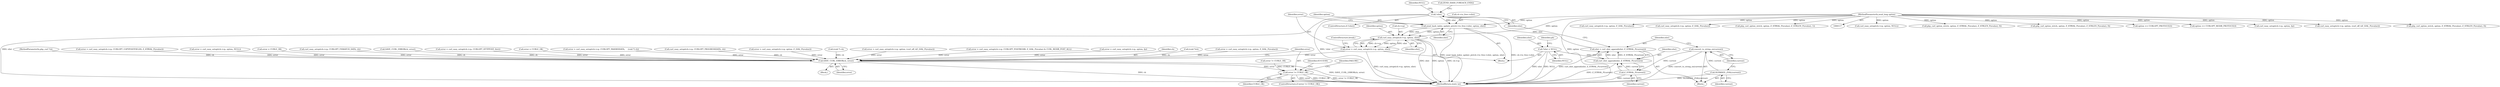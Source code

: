 digraph "0_php_124fb22a13fafa3648e4e15b4f207c7096d8155e@API" {
"1000950" [label="(Call,zend_hash_index_update_ptr(ch->to_free->slist, option, slist))"];
"1000119" [label="(MethodParameterIn,zend_long option)"];
"1000940" [label="(Call,!slist)"];
"1000933" [label="(Call,slist = curl_slist_append(slist, Z_STRVAL_P(current)))"];
"1000935" [label="(Call,curl_slist_append(slist, Z_STRVAL_P(current)))"];
"1000863" [label="(Call,*slist = NULL)"];
"1000937" [label="(Call,Z_STRVAL_P(current))"];
"1000931" [label="(Call,convert_to_string_ex(current))"];
"1000929" [label="(Call,SEPARATE_ZVAL(current))"];
"1000960" [label="(Call,curl_easy_setopt(ch->cp, option, slist))"];
"1000958" [label="(Call,error = curl_easy_setopt(ch->cp, option, slist))"];
"1001913" [label="(Call,SAVE_CURL_ERROR(ch, error))"];
"1001917" [label="(Call,error != CURLE_OK)"];
"1000951" [label="(Call,ch->to_free->slist)"];
"1000121" [label="(Block,)"];
"1000964" [label="(Identifier,option)"];
"1001913" [label="(Call,SAVE_CURL_ERROR(ch, error))"];
"1000863" [label="(Call,*slist = NULL)"];
"1001690" [label="(Call,error = curl_easy_setopt(ch->cp, CURLOPT_POSTREDIR, Z_LVAL_P(zvalue) & CURL_REDIR_POST_ALL))"];
"1001916" [label="(ControlStructure,if (error != CURLE_OK))"];
"1000938" [label="(Identifier,current)"];
"1000928" [label="(Block,)"];
"1001468" [label="(Call,curl_easy_setopt(ch->cp, CURLOPT_PROGRESSDATA, ch))"];
"1000859" [label="(Block,)"];
"1001401" [label="(Call,error != CURLE_OK)"];
"1000950" [label="(Call,zend_hash_index_update_ptr(ch->to_free->slist, option, slist))"];
"1000340" [label="(Call,curl_easy_setopt(ch->cp, option, NULL))"];
"1000992" [label="(Call,error = curl_easy_setopt(ch->cp, option, Z_LVAL_P(zvalue)))"];
"1000865" [label="(Identifier,NULL)"];
"1000937" [label="(Call,Z_STRVAL_P(current))"];
"1001733" [label="(Call,(void *) ch)"];
"1001675" [label="(Call,error = curl_easy_setopt(ch->cp, option, (curl_off_t)Z_LVAL_P(zvalue)))"];
"1000944" [label="(Identifier,NULL)"];
"1001918" [label="(Identifier,error)"];
"1000961" [label="(Call,ch->cp)"];
"1000319" [label="(Call,php_curl_option_str(ch, option, Z_STRVAL_P(zvalue), Z_STRLEN_P(zvalue), 0))"];
"1000931" [label="(Call,convert_to_string_ex(current))"];
"1000841" [label="(Call,error = curl_easy_setopt(ch->cp, option, fp))"];
"1000933" [label="(Call,slist = curl_slist_append(slist, Z_STRVAL_P(current)))"];
"1000941" [label="(Identifier,slist)"];
"1001915" [label="(Identifier,error)"];
"1000935" [label="(Call,curl_slist_append(slist, Z_STRVAL_P(current)))"];
"1000939" [label="(ControlStructure,if (!slist))"];
"1001914" [label="(Identifier,ch)"];
"1000351" [label="(Call,php_curl_option_str(ch, option, Z_STRVAL_P(zvalue), Z_STRLEN_P(zvalue), 0))"];
"1000235" [label="(Call,option == CURLOPT_PROTOCOLS)"];
"1001789" [label="(Call,(void *)ch)"];
"1001926" [label="(Identifier,SUCCESS)"];
"1000238" [label="(Call,option == CURLOPT_REDIR_PROTOCOLS)"];
"1000259" [label="(Call,error = curl_easy_setopt(ch->cp, option, Z_LVAL_P(zvalue)))"];
"1000843" [label="(Call,curl_easy_setopt(ch->cp, option, fp))"];
"1000118" [label="(MethodParameterIn,php_curl *ch)"];
"1001677" [label="(Call,curl_easy_setopt(ch->cp, option, (curl_off_t)Z_LVAL_P(zvalue)))"];
"1001761" [label="(Call,php_curl_option_str(ch, option, Z_STRVAL_P(zvalue), Z_STRLEN_P(zvalue), 0))"];
"1000936" [label="(Identifier,slist)"];
"1000261" [label="(Call,curl_easy_setopt(ch->cp, option, Z_LVAL_P(zvalue)))"];
"1000940" [label="(Call,!slist)"];
"1000949" [label="(Call,ZEND_HASH_FOREACH_END())"];
"1001451" [label="(Call,error = curl_easy_setopt(ch->cp, CURLOPT_COPYPOSTFIELDS, Z_STRVAL_P(zvalue)))"];
"1001922" [label="(Identifier,FAILURE)"];
"1000959" [label="(Identifier,error)"];
"1000966" [label="(ControlStructure,break;)"];
"1001917" [label="(Call,error != CURLE_OK)"];
"1000932" [label="(Identifier,current)"];
"1000119" [label="(MethodParameterIn,zend_long option)"];
"1000338" [label="(Call,error = curl_easy_setopt(ch->cp, option, NULL))"];
"1001927" [label="(MethodReturn,static int)"];
"1001919" [label="(Identifier,CURLE_OK)"];
"1000929" [label="(Call,SEPARATE_ZVAL(current))"];
"1000957" [label="(Identifier,slist)"];
"1000123" [label="(Call,error = CURLE_OK)"];
"1001838" [label="(Call,curl_easy_setopt(ch->cp, CURLOPT_FNMATCH_DATA, ch))"];
"1000864" [label="(Identifier,slist)"];
"1000930" [label="(Identifier,current)"];
"1001397" [label="(Call,SAVE_CURL_ERROR(ch, error))"];
"1000965" [label="(Identifier,slist)"];
"1001430" [label="(Call,error = curl_easy_setopt(ch->cp, CURLOPT_HTTPPOST, first))"];
"1000994" [label="(Call,curl_easy_setopt(ch->cp, option, Z_LVAL_P(zvalue)))"];
"1000958" [label="(Call,error = curl_easy_setopt(ch->cp, option, slist))"];
"1000934" [label="(Identifier,slist)"];
"1000960" [label="(Call,curl_easy_setopt(ch->cp, option, slist))"];
"1000956" [label="(Identifier,option)"];
"1000440" [label="(Call,error = CURLE_OK)"];
"1000867" [label="(Identifier,ph)"];
"1001726" [label="(Call,error = curl_easy_setopt(ch->cp, CURLOPT_PASSWDDATA,     (void *) ch))"];
"1000364" [label="(Call,php_curl_option_str(ch, option, Z_STRVAL_P(zvalue), Z_STRLEN_P(zvalue), 1))"];
"1000950" -> "1000859"  [label="AST: "];
"1000950" -> "1000957"  [label="CFG: "];
"1000951" -> "1000950"  [label="AST: "];
"1000956" -> "1000950"  [label="AST: "];
"1000957" -> "1000950"  [label="AST: "];
"1000959" -> "1000950"  [label="CFG: "];
"1000950" -> "1001927"  [label="DDG: zend_hash_index_update_ptr(ch->to_free->slist, option, slist)"];
"1000950" -> "1001927"  [label="DDG: ch->to_free->slist"];
"1000119" -> "1000950"  [label="DDG: option"];
"1000940" -> "1000950"  [label="DDG: slist"];
"1000950" -> "1000960"  [label="DDG: option"];
"1000950" -> "1000960"  [label="DDG: slist"];
"1000119" -> "1000117"  [label="AST: "];
"1000119" -> "1001927"  [label="DDG: option"];
"1000119" -> "1000235"  [label="DDG: option"];
"1000119" -> "1000238"  [label="DDG: option"];
"1000119" -> "1000261"  [label="DDG: option"];
"1000119" -> "1000319"  [label="DDG: option"];
"1000119" -> "1000340"  [label="DDG: option"];
"1000119" -> "1000351"  [label="DDG: option"];
"1000119" -> "1000364"  [label="DDG: option"];
"1000119" -> "1000843"  [label="DDG: option"];
"1000119" -> "1000960"  [label="DDG: option"];
"1000119" -> "1000994"  [label="DDG: option"];
"1000119" -> "1001677"  [label="DDG: option"];
"1000119" -> "1001761"  [label="DDG: option"];
"1000940" -> "1000939"  [label="AST: "];
"1000940" -> "1000941"  [label="CFG: "];
"1000941" -> "1000940"  [label="AST: "];
"1000944" -> "1000940"  [label="CFG: "];
"1000949" -> "1000940"  [label="CFG: "];
"1000940" -> "1001927"  [label="DDG: slist"];
"1000940" -> "1001927"  [label="DDG: !slist"];
"1000933" -> "1000940"  [label="DDG: slist"];
"1000933" -> "1000928"  [label="AST: "];
"1000933" -> "1000935"  [label="CFG: "];
"1000934" -> "1000933"  [label="AST: "];
"1000935" -> "1000933"  [label="AST: "];
"1000941" -> "1000933"  [label="CFG: "];
"1000933" -> "1001927"  [label="DDG: curl_slist_append(slist, Z_STRVAL_P(current))"];
"1000935" -> "1000933"  [label="DDG: slist"];
"1000935" -> "1000933"  [label="DDG: Z_STRVAL_P(current)"];
"1000935" -> "1000937"  [label="CFG: "];
"1000936" -> "1000935"  [label="AST: "];
"1000937" -> "1000935"  [label="AST: "];
"1000935" -> "1001927"  [label="DDG: Z_STRVAL_P(current)"];
"1000863" -> "1000935"  [label="DDG: slist"];
"1000937" -> "1000935"  [label="DDG: current"];
"1000863" -> "1000859"  [label="AST: "];
"1000863" -> "1000865"  [label="CFG: "];
"1000864" -> "1000863"  [label="AST: "];
"1000865" -> "1000863"  [label="AST: "];
"1000867" -> "1000863"  [label="CFG: "];
"1000863" -> "1001927"  [label="DDG: NULL"];
"1000863" -> "1001927"  [label="DDG: slist"];
"1000937" -> "1000938"  [label="CFG: "];
"1000938" -> "1000937"  [label="AST: "];
"1000937" -> "1001927"  [label="DDG: current"];
"1000931" -> "1000937"  [label="DDG: current"];
"1000931" -> "1000928"  [label="AST: "];
"1000931" -> "1000932"  [label="CFG: "];
"1000932" -> "1000931"  [label="AST: "];
"1000934" -> "1000931"  [label="CFG: "];
"1000931" -> "1001927"  [label="DDG: convert_to_string_ex(current)"];
"1000929" -> "1000931"  [label="DDG: current"];
"1000929" -> "1000928"  [label="AST: "];
"1000929" -> "1000930"  [label="CFG: "];
"1000930" -> "1000929"  [label="AST: "];
"1000932" -> "1000929"  [label="CFG: "];
"1000929" -> "1001927"  [label="DDG: SEPARATE_ZVAL(current)"];
"1000960" -> "1000958"  [label="AST: "];
"1000960" -> "1000965"  [label="CFG: "];
"1000961" -> "1000960"  [label="AST: "];
"1000964" -> "1000960"  [label="AST: "];
"1000965" -> "1000960"  [label="AST: "];
"1000958" -> "1000960"  [label="CFG: "];
"1000960" -> "1001927"  [label="DDG: slist"];
"1000960" -> "1001927"  [label="DDG: option"];
"1000960" -> "1001927"  [label="DDG: ch->cp"];
"1000960" -> "1000958"  [label="DDG: ch->cp"];
"1000960" -> "1000958"  [label="DDG: option"];
"1000960" -> "1000958"  [label="DDG: slist"];
"1000958" -> "1000859"  [label="AST: "];
"1000959" -> "1000958"  [label="AST: "];
"1000966" -> "1000958"  [label="CFG: "];
"1000958" -> "1001927"  [label="DDG: curl_easy_setopt(ch->cp, option, slist)"];
"1000958" -> "1001913"  [label="DDG: error"];
"1001913" -> "1000121"  [label="AST: "];
"1001913" -> "1001915"  [label="CFG: "];
"1001914" -> "1001913"  [label="AST: "];
"1001915" -> "1001913"  [label="AST: "];
"1001918" -> "1001913"  [label="CFG: "];
"1001913" -> "1001927"  [label="DDG: ch"];
"1001913" -> "1001927"  [label="DDG: SAVE_CURL_ERROR(ch, error)"];
"1001838" -> "1001913"  [label="DDG: ch"];
"1001733" -> "1001913"  [label="DDG: ch"];
"1001468" -> "1001913"  [label="DDG: ch"];
"1001789" -> "1001913"  [label="DDG: ch"];
"1001397" -> "1001913"  [label="DDG: ch"];
"1000118" -> "1001913"  [label="DDG: ch"];
"1001690" -> "1001913"  [label="DDG: error"];
"1000992" -> "1001913"  [label="DDG: error"];
"1001726" -> "1001913"  [label="DDG: error"];
"1000841" -> "1001913"  [label="DDG: error"];
"1000440" -> "1001913"  [label="DDG: error"];
"1001675" -> "1001913"  [label="DDG: error"];
"1001430" -> "1001913"  [label="DDG: error"];
"1000123" -> "1001913"  [label="DDG: error"];
"1001451" -> "1001913"  [label="DDG: error"];
"1000259" -> "1001913"  [label="DDG: error"];
"1000338" -> "1001913"  [label="DDG: error"];
"1001913" -> "1001917"  [label="DDG: error"];
"1001917" -> "1001916"  [label="AST: "];
"1001917" -> "1001919"  [label="CFG: "];
"1001918" -> "1001917"  [label="AST: "];
"1001919" -> "1001917"  [label="AST: "];
"1001922" -> "1001917"  [label="CFG: "];
"1001926" -> "1001917"  [label="CFG: "];
"1001917" -> "1001927"  [label="DDG: error"];
"1001917" -> "1001927"  [label="DDG: CURLE_OK"];
"1001917" -> "1001927"  [label="DDG: error != CURLE_OK"];
"1001401" -> "1001917"  [label="DDG: CURLE_OK"];
}
